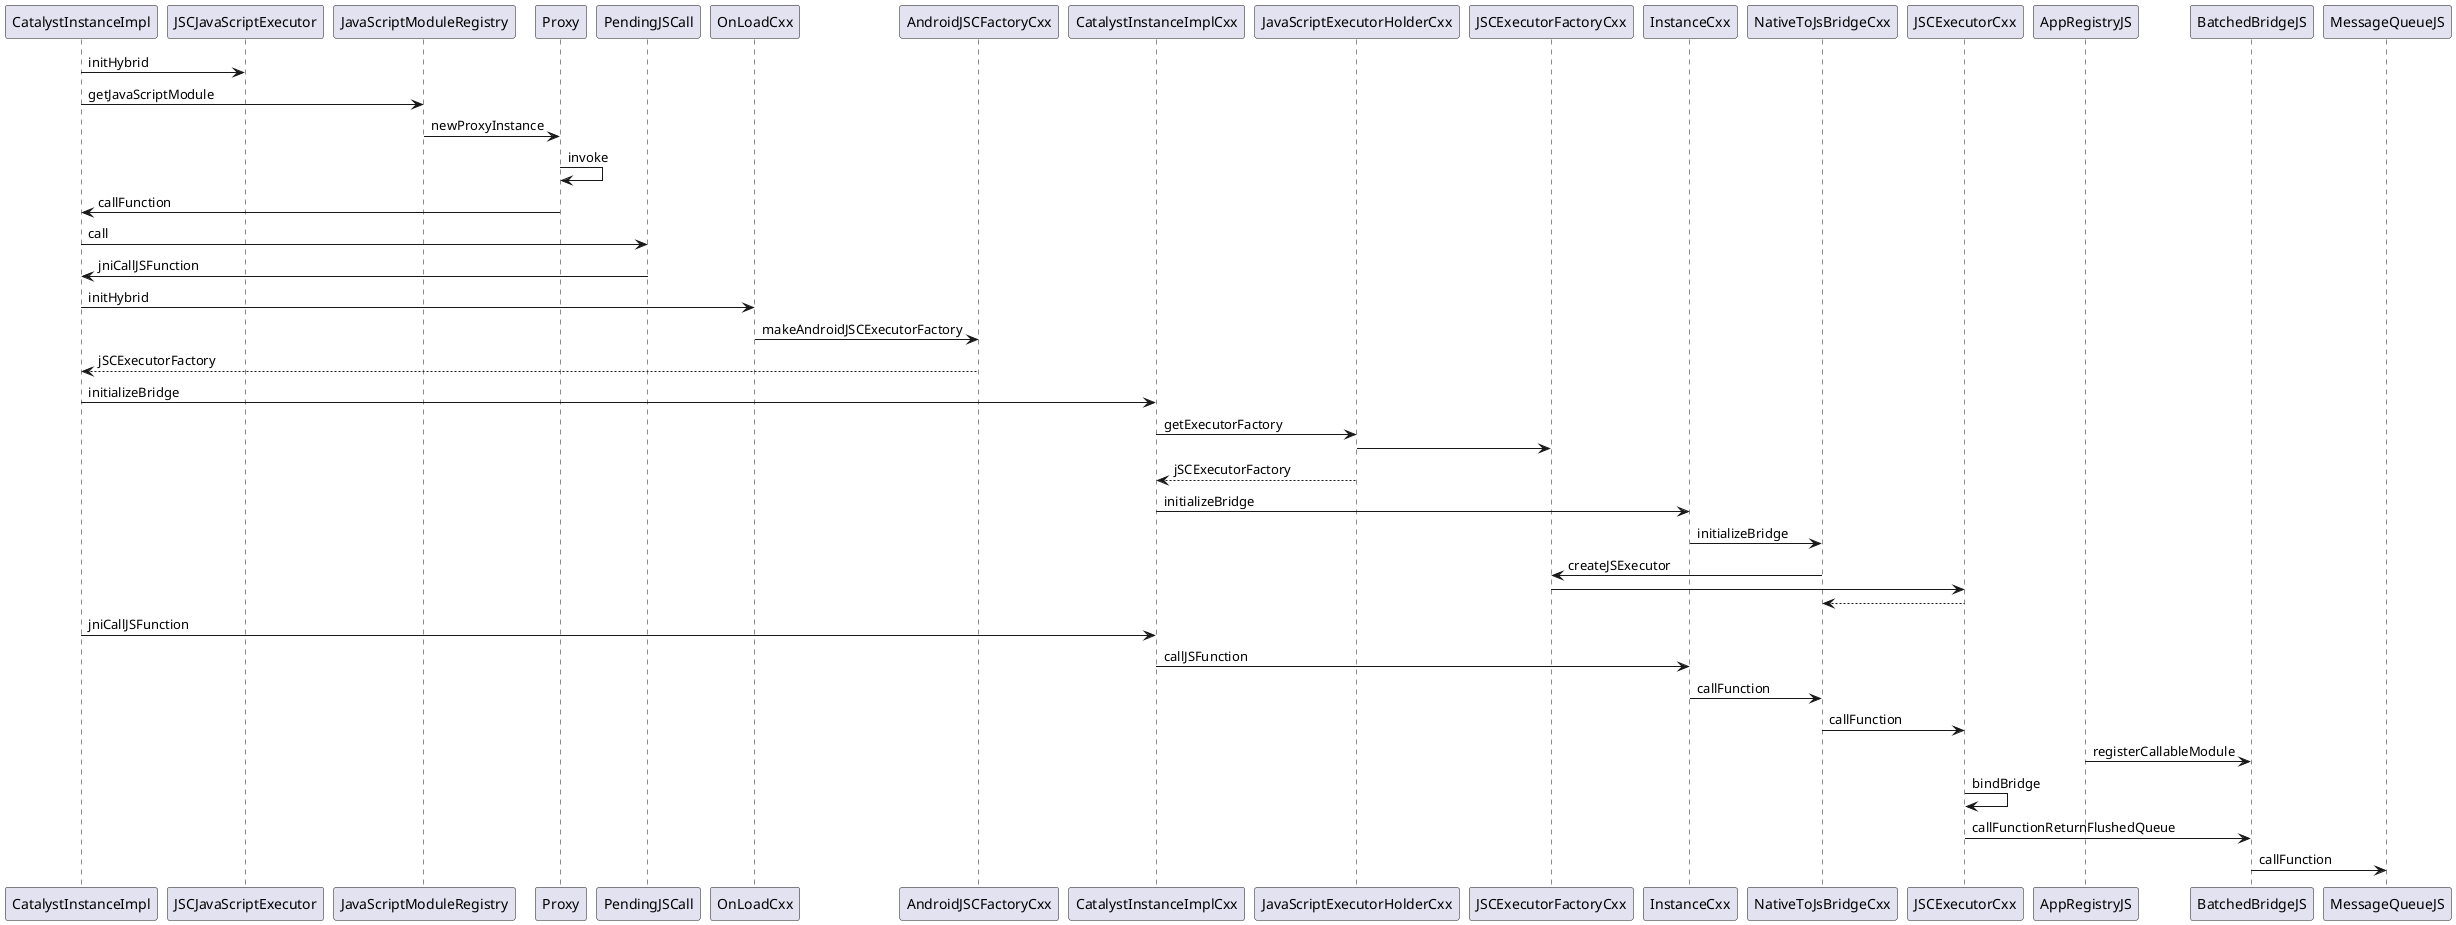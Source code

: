 @startuml
'java



CatalystInstanceImpl -> JSCJavaScriptExecutor:initHybrid

CatalystInstanceImpl -> JavaScriptModuleRegistry:getJavaScriptModule

JavaScriptModuleRegistry -> Proxy:newProxyInstance

Proxy -> Proxy:invoke

Proxy -> CatalystInstanceImpl:callFunction

CatalystInstanceImpl -> PendingJSCall:call

PendingJSCall -> CatalystInstanceImpl:jniCallJSFunction


'c++

CatalystInstanceImpl -> OnLoadCxx:initHybrid
OnLoadCxx -> AndroidJSCFactoryCxx:makeAndroidJSCExecutorFactory
CatalystInstanceImpl <-- AndroidJSCFactoryCxx:jSCExecutorFactory
CatalystInstanceImpl -> CatalystInstanceImplCxx:initializeBridge

CatalystInstanceImplCxx -> JavaScriptExecutorHolderCxx:getExecutorFactory

JavaScriptExecutorHolderCxx -> JSCExecutorFactoryCxx

CatalystInstanceImplCxx <-- JavaScriptExecutorHolderCxx:jSCExecutorFactory

CatalystInstanceImplCxx -> InstanceCxx:initializeBridge

InstanceCxx -> NativeToJsBridgeCxx:initializeBridge

NativeToJsBridgeCxx -> JSCExecutorFactoryCxx:createJSExecutor
JSCExecutorFactoryCxx -> JSCExecutorCxx
NativeToJsBridgeCxx <-- JSCExecutorCxx

CatalystInstanceImpl -> CatalystInstanceImplCxx:jniCallJSFunction

CatalystInstanceImplCxx -> InstanceCxx:callJSFunction

InstanceCxx -> NativeToJsBridgeCxx : callFunction

NativeToJsBridgeCxx -> JSCExecutorCxx:callFunction


'js
AppRegistryJS -> BatchedBridgeJS:registerCallableModule
JSCExecutorCxx -> JSCExecutorCxx:bindBridge
JSCExecutorCxx -> BatchedBridgeJS:callFunctionReturnFlushedQueue
BatchedBridgeJS -> MessageQueueJS:callFunction


@enduml
